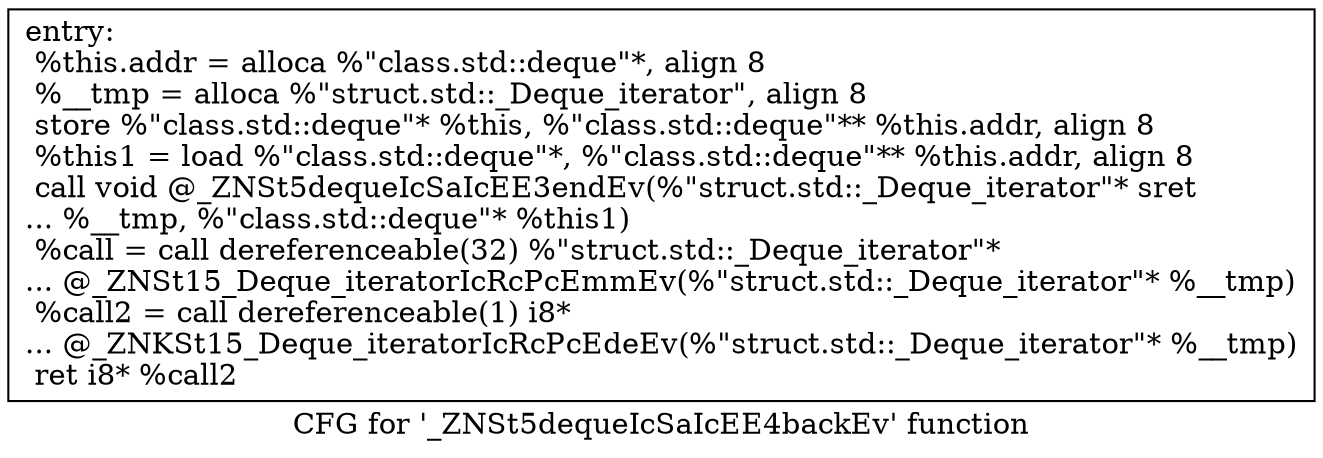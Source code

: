 digraph "CFG for '_ZNSt5dequeIcSaIcEE4backEv' function" {
	label="CFG for '_ZNSt5dequeIcSaIcEE4backEv' function";

	Node0x6b83570 [shape=record,label="{entry:\l  %this.addr = alloca %\"class.std::deque\"*, align 8\l  %__tmp = alloca %\"struct.std::_Deque_iterator\", align 8\l  store %\"class.std::deque\"* %this, %\"class.std::deque\"** %this.addr, align 8\l  %this1 = load %\"class.std::deque\"*, %\"class.std::deque\"** %this.addr, align 8\l  call void @_ZNSt5dequeIcSaIcEE3endEv(%\"struct.std::_Deque_iterator\"* sret\l... %__tmp, %\"class.std::deque\"* %this1)\l  %call = call dereferenceable(32) %\"struct.std::_Deque_iterator\"*\l... @_ZNSt15_Deque_iteratorIcRcPcEmmEv(%\"struct.std::_Deque_iterator\"* %__tmp)\l  %call2 = call dereferenceable(1) i8*\l... @_ZNKSt15_Deque_iteratorIcRcPcEdeEv(%\"struct.std::_Deque_iterator\"* %__tmp)\l  ret i8* %call2\l}"];
}
